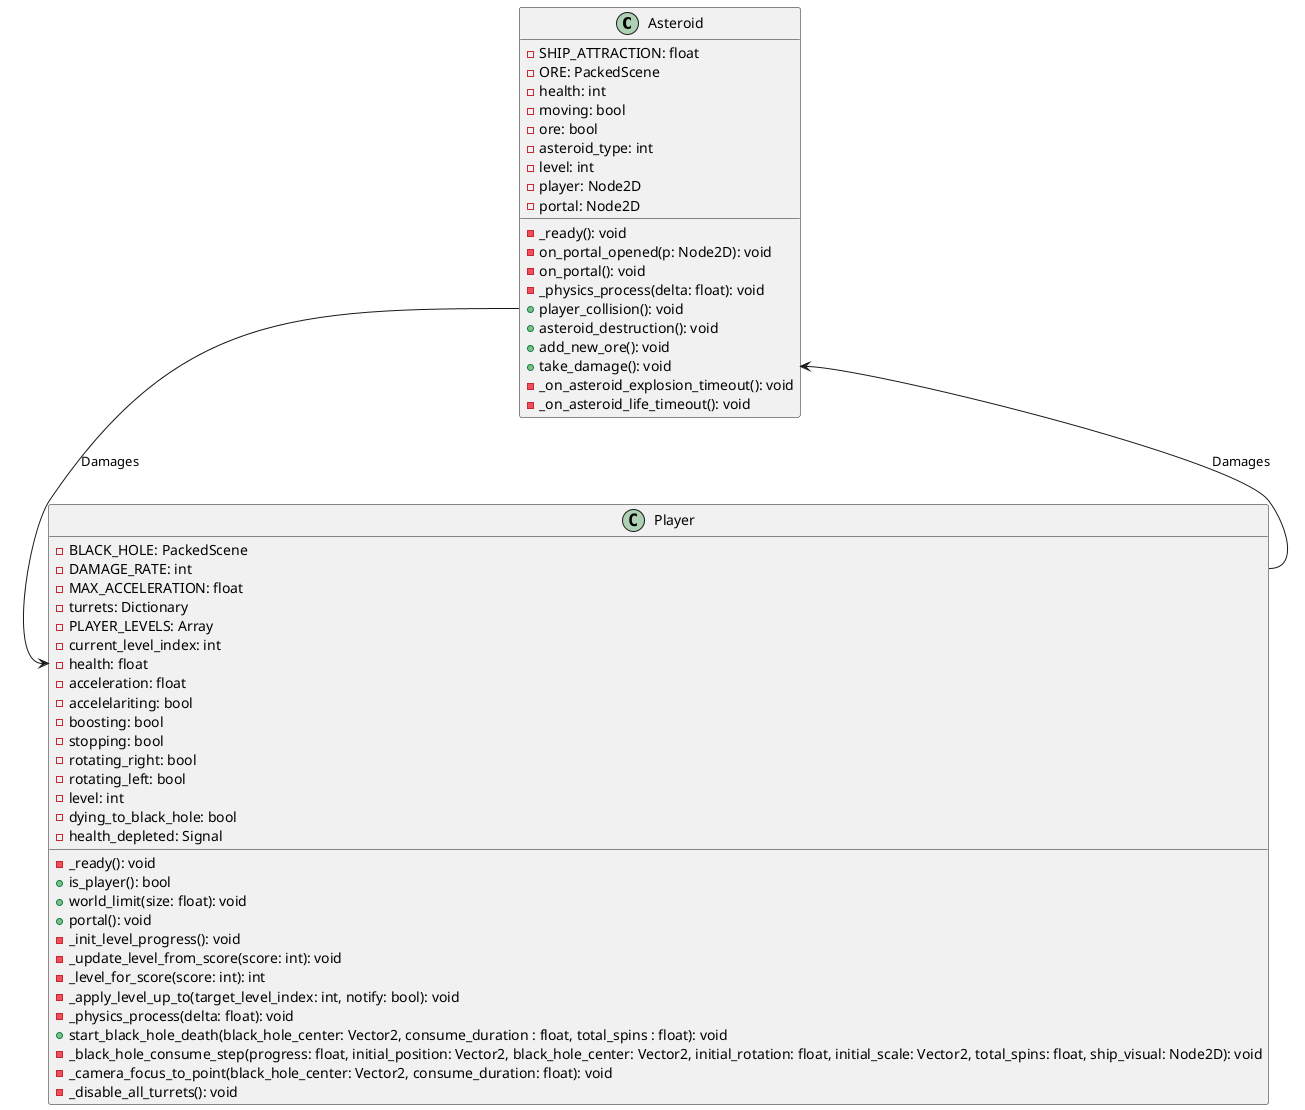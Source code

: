 @startuml

class Asteroid {
    -SHIP_ATTRACTION: float
    -ORE: PackedScene
    -health: int
    -moving: bool
    -ore: bool
    -asteroid_type: int
    -level: int
    -player: Node2D
    -portal: Node2D
    -_ready(): void
    -on_portal_opened(p: Node2D): void
    -on_portal(): void
    -_physics_process(delta: float): void
    +player_collision(): void
    +asteroid_destruction(): void
    +add_new_ore(): void
    +take_damage(): void
    -_on_asteroid_explosion_timeout(): void
    -_on_asteroid_life_timeout(): void
}

class Player {
    -BLACK_HOLE: PackedScene
    -DAMAGE_RATE: int
    -MAX_ACCELERATION: float
    -turrets: Dictionary
    -PLAYER_LEVELS: Array
    -current_level_index: int
    -health: float
    -acceleration: float
    -accelelariting: bool
    -boosting: bool
    -stopping: bool
    -rotating_right: bool
    -rotating_left: bool
    -level: int
    -dying_to_black_hole: bool
    -health_depleted: Signal
    -_ready(): void
    +is_player(): bool
    +world_limit(size: float): void
    +portal(): void
    -_init_level_progress(): void
    -_update_level_from_score(score: int): void
    -_level_for_score(score: int): int
    -_apply_level_up_to(target_level_index: int, notify: bool): void
    -_physics_process(delta: float): void
    +start_black_hole_death(black_hole_center: Vector2, consume_duration : float, total_spins : float): void
    -_black_hole_consume_step(progress: float, initial_position: Vector2, black_hole_center: Vector2, initial_rotation: float, initial_scale: Vector2, total_spins: float, ship_visual: Node2D): void
    -_camera_focus_to_point(black_hole_center: Vector2, consume_duration: float): void
    -_disable_all_turrets(): void
}

Player::DAMAGE_RATE --> Asteroid::take_damage : Damages
Asteroid::player_collision --> Player::health : Damages

@enduml